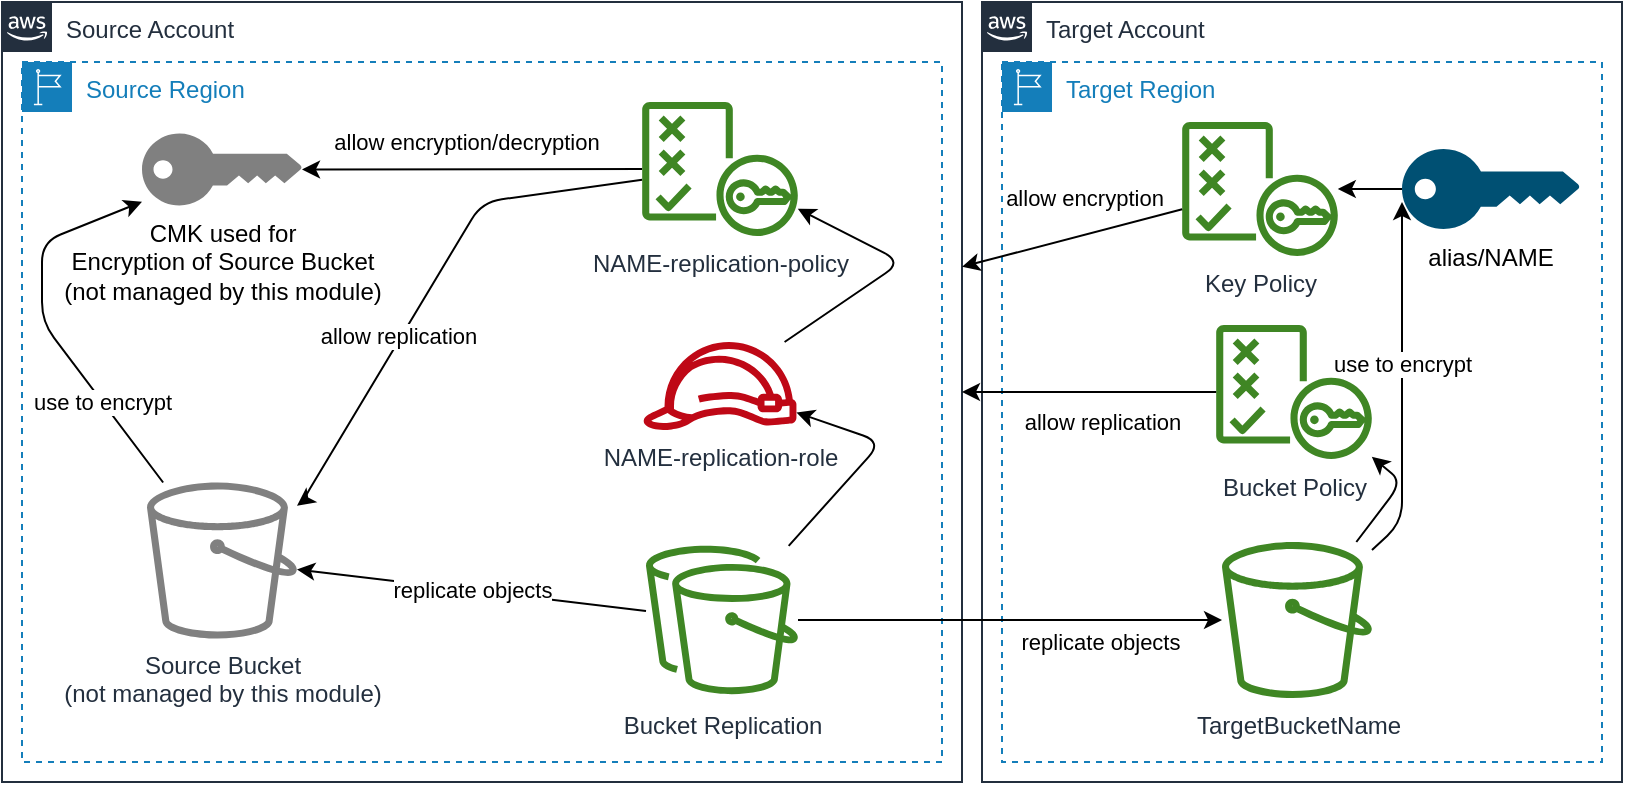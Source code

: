 <mxfile>
    <diagram id="CE1xiRWcveTk9ow_Nmlp" name="Page-1">
        <mxGraphModel dx="1108" dy="793" grid="1" gridSize="10" guides="1" tooltips="1" connect="1" arrows="1" fold="1" page="1" pageScale="1" pageWidth="827" pageHeight="583" math="0" shadow="0">
            <root>
                <mxCell id="0"/>
                <mxCell id="1" parent="0"/>
                <mxCell id="3" value="Source Account" style="points=[[0,0],[0.25,0],[0.5,0],[0.75,0],[1,0],[1,0.25],[1,0.5],[1,0.75],[1,1],[0.75,1],[0.5,1],[0.25,1],[0,1],[0,0.75],[0,0.5],[0,0.25]];outlineConnect=0;gradientColor=none;html=1;whiteSpace=wrap;fontSize=12;fontStyle=0;container=1;pointerEvents=0;collapsible=0;recursiveResize=0;shape=mxgraph.aws4.group;grIcon=mxgraph.aws4.group_aws_cloud_alt;strokeColor=#232F3E;fillColor=none;verticalAlign=top;align=left;spacingLeft=30;fontColor=#232F3E;dashed=0;" vertex="1" parent="1">
                    <mxGeometry x="10" y="10" width="480" height="390" as="geometry"/>
                </mxCell>
                <mxCell id="9" value="" style="edgeStyle=none;html=1;" edge="1" parent="3" source="7" target="8">
                    <mxGeometry relative="1" as="geometry">
                        <Array as="points">
                            <mxPoint x="450" y="130"/>
                        </Array>
                    </mxGeometry>
                </mxCell>
                <mxCell id="7" value="NAME-replication-role" style="sketch=0;outlineConnect=0;fontColor=#232F3E;gradientColor=none;fillColor=#BF0816;strokeColor=none;dashed=0;verticalLabelPosition=bottom;verticalAlign=top;align=center;html=1;fontSize=12;fontStyle=0;aspect=fixed;pointerEvents=1;shape=mxgraph.aws4.role;" vertex="1" parent="3">
                    <mxGeometry x="320" y="170" width="78" height="44" as="geometry"/>
                </mxCell>
                <mxCell id="13" value="allow encryption/decryption" style="edgeStyle=none;html=1;" edge="1" parent="3" source="8" target="10">
                    <mxGeometry x="0.039" y="-14" relative="1" as="geometry">
                        <mxPoint x="239.904" y="83.5" as="targetPoint"/>
                        <mxPoint as="offset"/>
                    </mxGeometry>
                </mxCell>
                <mxCell id="14" value="allow replication" style="edgeStyle=none;html=1;" edge="1" parent="3" source="8" target="5">
                    <mxGeometry x="0.236" y="-2" relative="1" as="geometry">
                        <Array as="points">
                            <mxPoint x="240" y="100"/>
                            <mxPoint x="150" y="250"/>
                        </Array>
                        <mxPoint as="offset"/>
                    </mxGeometry>
                </mxCell>
                <mxCell id="8" value="NAME-replication-policy" style="sketch=0;outlineConnect=0;fontColor=#232F3E;gradientColor=none;fillColor=#3F8624;strokeColor=none;dashed=0;verticalLabelPosition=bottom;verticalAlign=top;align=center;html=1;fontSize=12;fontStyle=0;aspect=fixed;pointerEvents=1;shape=mxgraph.aws4.policy;" vertex="1" parent="3">
                    <mxGeometry x="320" y="50" width="78" height="67" as="geometry"/>
                </mxCell>
                <mxCell id="11" value="" style="edgeStyle=none;html=1;" edge="1" parent="3" source="6" target="7">
                    <mxGeometry relative="1" as="geometry">
                        <Array as="points">
                            <mxPoint x="440" y="220"/>
                        </Array>
                    </mxGeometry>
                </mxCell>
                <mxCell id="15" value="replicate objects" style="edgeStyle=none;html=1;" edge="1" parent="3" source="6" target="5">
                    <mxGeometry relative="1" as="geometry"/>
                </mxCell>
                <mxCell id="6" value="Bucket Replication" style="sketch=0;outlineConnect=0;fontColor=#232F3E;gradientColor=none;fillColor=#3F8624;strokeColor=none;dashed=0;verticalLabelPosition=bottom;verticalAlign=top;align=center;html=1;fontSize=12;fontStyle=0;aspect=fixed;pointerEvents=1;shape=mxgraph.aws4.replication;" vertex="1" parent="3">
                    <mxGeometry x="322" y="270" width="76" height="78" as="geometry"/>
                </mxCell>
                <mxCell id="2" value="Source Region" style="points=[[0,0],[0.25,0],[0.5,0],[0.75,0],[1,0],[1,0.25],[1,0.5],[1,0.75],[1,1],[0.75,1],[0.5,1],[0.25,1],[0,1],[0,0.75],[0,0.5],[0,0.25]];outlineConnect=0;gradientColor=none;html=1;whiteSpace=wrap;fontSize=12;fontStyle=0;container=1;pointerEvents=0;collapsible=0;recursiveResize=0;shape=mxgraph.aws4.group;grIcon=mxgraph.aws4.group_region;strokeColor=#147EBA;fillColor=none;verticalAlign=top;align=left;spacingLeft=30;fontColor=#147EBA;dashed=1;" vertex="1" parent="3">
                    <mxGeometry x="10" y="30" width="460" height="350" as="geometry"/>
                </mxCell>
                <mxCell id="18" value="use to encrypt" style="edgeStyle=none;html=1;" edge="1" parent="2" source="5" target="10">
                    <mxGeometry x="-0.48" relative="1" as="geometry">
                        <Array as="points">
                            <mxPoint x="10" y="130"/>
                            <mxPoint x="10" y="90"/>
                        </Array>
                        <mxPoint as="offset"/>
                    </mxGeometry>
                </mxCell>
                <mxCell id="5" value="Source Bucket&lt;br&gt;(not managed by this module)" style="sketch=0;outlineConnect=0;fontColor=#232F3E;gradientColor=none;fillColor=#808080;strokeColor=none;dashed=0;verticalLabelPosition=bottom;verticalAlign=top;align=center;html=1;fontSize=12;fontStyle=0;aspect=fixed;pointerEvents=1;shape=mxgraph.aws4.bucket;" vertex="1" parent="2">
                    <mxGeometry x="62.5" y="210.25" width="75" height="78" as="geometry"/>
                </mxCell>
                <mxCell id="10" value="CMK used for&lt;br&gt;Encryption of Source Bucket&lt;br&gt;(not managed by this module)" style="points=[[0,0.5,0],[0.24,0,0],[0.5,0.28,0],[0.995,0.475,0],[0.5,0.72,0],[0.24,1,0]];verticalLabelPosition=bottom;sketch=0;html=1;verticalAlign=top;aspect=fixed;align=center;pointerEvents=1;shape=mxgraph.cisco19.key;fillColor=#808080;strokeColor=none;" vertex="1" parent="2">
                    <mxGeometry x="60" y="35.75" width="80" height="36" as="geometry"/>
                </mxCell>
                <mxCell id="4" value="Target Account" style="points=[[0,0],[0.25,0],[0.5,0],[0.75,0],[1,0],[1,0.25],[1,0.5],[1,0.75],[1,1],[0.75,1],[0.5,1],[0.25,1],[0,1],[0,0.75],[0,0.5],[0,0.25]];outlineConnect=0;gradientColor=none;html=1;whiteSpace=wrap;fontSize=12;fontStyle=0;container=1;pointerEvents=0;collapsible=0;recursiveResize=0;shape=mxgraph.aws4.group;grIcon=mxgraph.aws4.group_aws_cloud_alt;strokeColor=#232F3E;fillColor=none;verticalAlign=top;align=left;spacingLeft=30;fontColor=#232F3E;dashed=0;" vertex="1" parent="1">
                    <mxGeometry x="500" y="10" width="320" height="390" as="geometry"/>
                </mxCell>
                <mxCell id="23" style="edgeStyle=none;html=1;" edge="1" parent="4" source="17" target="20">
                    <mxGeometry relative="1" as="geometry">
                        <Array as="points">
                            <mxPoint x="210" y="240"/>
                        </Array>
                    </mxGeometry>
                </mxCell>
                <mxCell id="27" value="use to encrypt" style="edgeStyle=none;html=1;" edge="1" parent="4" source="17" target="16">
                    <mxGeometry x="0.102" relative="1" as="geometry">
                        <Array as="points">
                            <mxPoint x="210" y="260"/>
                            <mxPoint x="210" y="100"/>
                        </Array>
                        <mxPoint as="offset"/>
                    </mxGeometry>
                </mxCell>
                <mxCell id="17" value="TargetBucketName" style="sketch=0;outlineConnect=0;fontColor=#232F3E;gradientColor=none;fillColor=#3F8624;strokeColor=none;dashed=0;verticalLabelPosition=bottom;verticalAlign=top;align=center;html=1;fontSize=12;fontStyle=0;aspect=fixed;pointerEvents=1;shape=mxgraph.aws4.bucket;" vertex="1" parent="4">
                    <mxGeometry x="120" y="270" width="75" height="78" as="geometry"/>
                </mxCell>
                <mxCell id="20" value="Bucket Policy" style="sketch=0;outlineConnect=0;fontColor=#232F3E;gradientColor=none;fillColor=#3F8624;strokeColor=none;dashed=0;verticalLabelPosition=bottom;verticalAlign=top;align=center;html=1;fontSize=12;fontStyle=0;aspect=fixed;pointerEvents=1;shape=mxgraph.aws4.policy;" vertex="1" parent="4">
                    <mxGeometry x="117" y="161.5" width="78" height="67" as="geometry"/>
                </mxCell>
                <mxCell id="29" value="Target Region" style="points=[[0,0],[0.25,0],[0.5,0],[0.75,0],[1,0],[1,0.25],[1,0.5],[1,0.75],[1,1],[0.75,1],[0.5,1],[0.25,1],[0,1],[0,0.75],[0,0.5],[0,0.25]];outlineConnect=0;gradientColor=none;html=1;whiteSpace=wrap;fontSize=12;fontStyle=0;container=1;pointerEvents=0;collapsible=0;recursiveResize=0;shape=mxgraph.aws4.group;grIcon=mxgraph.aws4.group_region;strokeColor=#147EBA;fillColor=none;verticalAlign=top;align=left;spacingLeft=30;fontColor=#147EBA;dashed=1;" vertex="1" parent="4">
                    <mxGeometry x="10" y="30" width="300" height="350" as="geometry"/>
                </mxCell>
                <mxCell id="24" value="Key Policy" style="sketch=0;outlineConnect=0;fontColor=#232F3E;gradientColor=none;fillColor=#3F8624;strokeColor=none;dashed=0;verticalLabelPosition=bottom;verticalAlign=top;align=center;html=1;fontSize=12;fontStyle=0;aspect=fixed;pointerEvents=1;shape=mxgraph.aws4.policy;" vertex="1" parent="29">
                    <mxGeometry x="90" y="30" width="78" height="67" as="geometry"/>
                </mxCell>
                <mxCell id="16" value="alias/NAME" style="points=[[0,0.5,0],[0.24,0,0],[0.5,0.28,0],[0.995,0.475,0],[0.5,0.72,0],[0.24,1,0]];verticalLabelPosition=bottom;sketch=0;html=1;verticalAlign=top;aspect=fixed;align=center;pointerEvents=1;shape=mxgraph.cisco19.key;fillColor=#005073;strokeColor=none;" vertex="1" parent="29">
                    <mxGeometry x="200" y="43.5" width="88.89" height="40" as="geometry"/>
                </mxCell>
                <mxCell id="25" style="edgeStyle=none;html=1;" edge="1" parent="29" source="16" target="24">
                    <mxGeometry relative="1" as="geometry"/>
                </mxCell>
                <mxCell id="19" value="replicate objects" style="edgeStyle=none;html=1;" edge="1" parent="1" source="6" target="17">
                    <mxGeometry x="0.421" y="-11" relative="1" as="geometry">
                        <mxPoint as="offset"/>
                    </mxGeometry>
                </mxCell>
                <mxCell id="22" value="allow replication" style="edgeStyle=none;html=1;entryX=1;entryY=0.5;entryDx=0;entryDy=0;" edge="1" parent="1" source="20" target="3">
                    <mxGeometry x="-0.102" y="15" relative="1" as="geometry">
                        <mxPoint as="offset"/>
                    </mxGeometry>
                </mxCell>
                <mxCell id="26" value="allow encryption" style="edgeStyle=none;html=1;" edge="1" parent="1" source="24" target="3">
                    <mxGeometry x="-0.182" y="-18" relative="1" as="geometry">
                        <mxPoint as="offset"/>
                    </mxGeometry>
                </mxCell>
            </root>
        </mxGraphModel>
    </diagram>
</mxfile>
